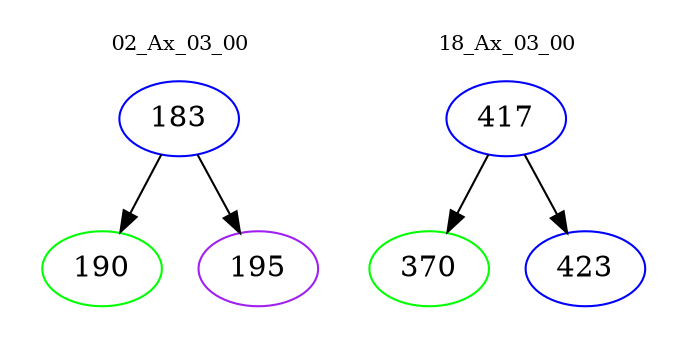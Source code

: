 digraph{
subgraph cluster_0 {
color = white
label = "02_Ax_03_00";
fontsize=10;
T0_183 [label="183", color="blue"]
T0_183 -> T0_190 [color="black"]
T0_190 [label="190", color="green"]
T0_183 -> T0_195 [color="black"]
T0_195 [label="195", color="purple"]
}
subgraph cluster_1 {
color = white
label = "18_Ax_03_00";
fontsize=10;
T1_417 [label="417", color="blue"]
T1_417 -> T1_370 [color="black"]
T1_370 [label="370", color="green"]
T1_417 -> T1_423 [color="black"]
T1_423 [label="423", color="blue"]
}
}
